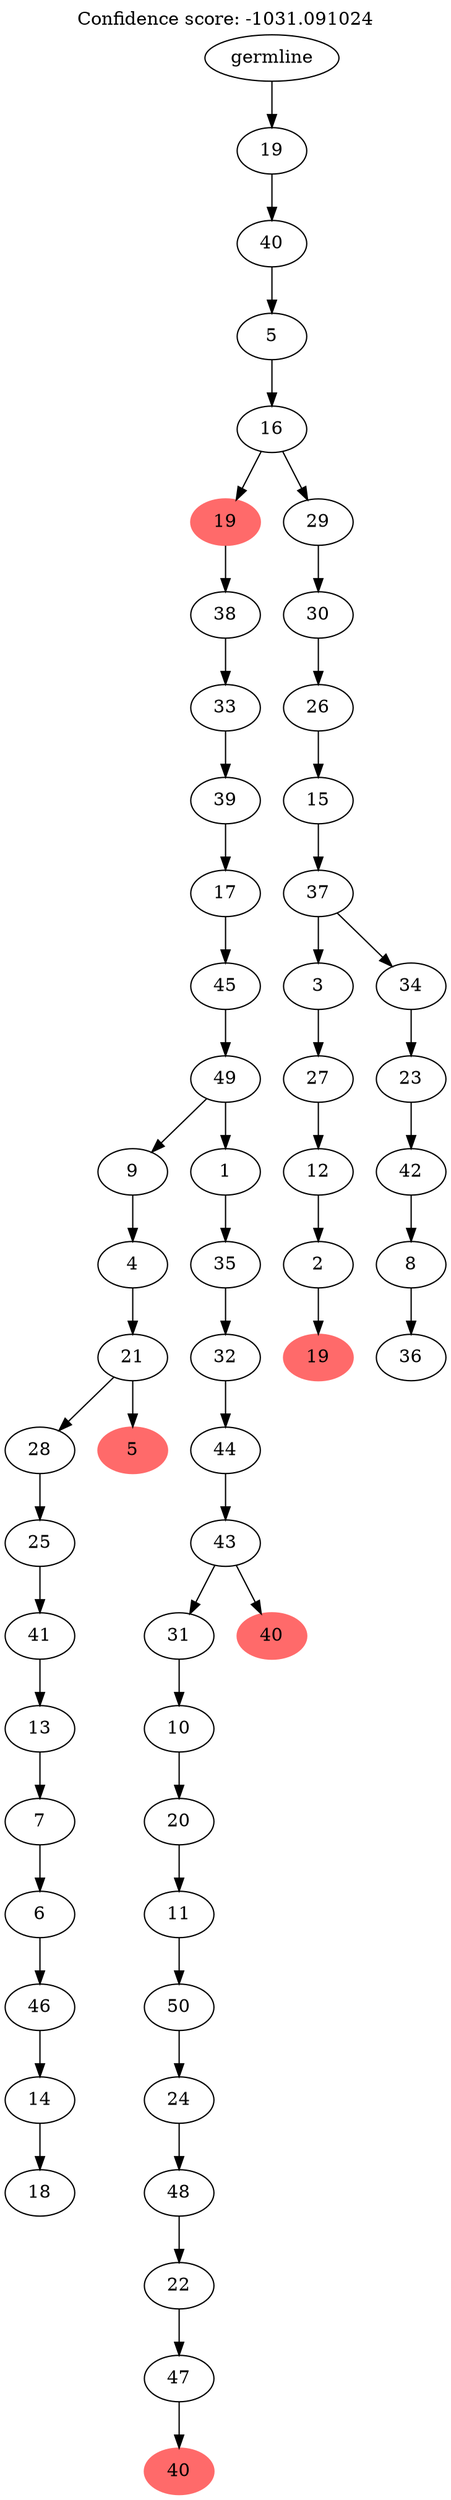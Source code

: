 digraph g {
	"53" -> "54";
	"54" [label="18"];
	"52" -> "53";
	"53" [label="14"];
	"51" -> "52";
	"52" [label="46"];
	"50" -> "51";
	"51" [label="6"];
	"49" -> "50";
	"50" [label="7"];
	"48" -> "49";
	"49" [label="13"];
	"47" -> "48";
	"48" [label="41"];
	"46" -> "47";
	"47" [label="25"];
	"45" -> "46";
	"46" [label="28"];
	"45" -> "55";
	"55" [color=indianred1, style=filled, label="5"];
	"44" -> "45";
	"45" [label="21"];
	"43" -> "44";
	"44" [label="4"];
	"40" -> "41";
	"41" [color=indianred1, style=filled, label="40"];
	"39" -> "40";
	"40" [label="47"];
	"38" -> "39";
	"39" [label="22"];
	"37" -> "38";
	"38" [label="48"];
	"36" -> "37";
	"37" [label="24"];
	"35" -> "36";
	"36" [label="50"];
	"34" -> "35";
	"35" [label="11"];
	"33" -> "34";
	"34" [label="20"];
	"32" -> "33";
	"33" [label="10"];
	"31" -> "32";
	"32" [label="31"];
	"31" -> "42";
	"42" [color=indianred1, style=filled, label="40"];
	"30" -> "31";
	"31" [label="43"];
	"29" -> "30";
	"30" [label="44"];
	"28" -> "29";
	"29" [label="32"];
	"27" -> "28";
	"28" [label="35"];
	"26" -> "27";
	"27" [label="1"];
	"26" -> "43";
	"43" [label="9"];
	"25" -> "26";
	"26" [label="49"];
	"24" -> "25";
	"25" [label="45"];
	"23" -> "24";
	"24" [label="17"];
	"22" -> "23";
	"23" [label="39"];
	"21" -> "22";
	"22" [label="33"];
	"20" -> "21";
	"21" [label="38"];
	"18" -> "19";
	"19" [color=indianred1, style=filled, label="19"];
	"17" -> "18";
	"18" [label="2"];
	"16" -> "17";
	"17" [label="12"];
	"15" -> "16";
	"16" [label="27"];
	"13" -> "14";
	"14" [label="36"];
	"12" -> "13";
	"13" [label="8"];
	"11" -> "12";
	"12" [label="42"];
	"10" -> "11";
	"11" [label="23"];
	"9" -> "10";
	"10" [label="34"];
	"9" -> "15";
	"15" [label="3"];
	"8" -> "9";
	"9" [label="37"];
	"7" -> "8";
	"8" [label="15"];
	"6" -> "7";
	"7" [label="26"];
	"5" -> "6";
	"6" [label="30"];
	"4" -> "5";
	"5" [label="29"];
	"4" -> "20";
	"20" [color=indianred1, style=filled, label="19"];
	"3" -> "4";
	"4" [label="16"];
	"2" -> "3";
	"3" [label="5"];
	"1" -> "2";
	"2" [label="40"];
	"0" -> "1";
	"1" [label="19"];
	"0" [label="germline"];
	labelloc="t";
	label="Confidence score: -1031.091024";
}
